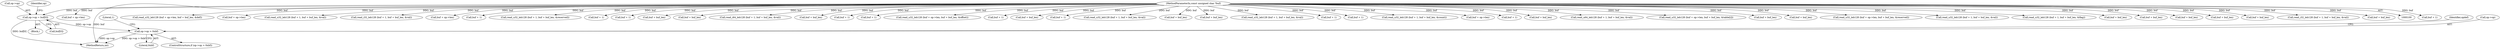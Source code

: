 digraph "0_radare2_52b1526443c1f433087928291d1c3d37a5600515@pointer" {
"1000118" [label="(Call,op->op > 0xbf)"];
"1000110" [label="(Call,op->op = buf[0])"];
"1000102" [label="(MethodParameterIn,const unsigned char *buf)"];
"1000788" [label="(Call,buf + 1)"];
"1000530" [label="(Call,buf + op->len)"];
"1000529" [label="(Call,read_u32_leb128 (buf + op->len, buf + buf_len, &def))"];
"1000500" [label="(Call,buf + op->len)"];
"1000633" [label="(Call,read_u32_leb128 (buf + 1, buf + buf_len, &val))"];
"1000291" [label="(Call,read_i32_leb128 (buf + 1, buf + buf_len, &val))"];
"1000118" [label="(Call,op->op > 0xbf)"];
"1000660" [label="(Call,buf + op->len)"];
"1000718" [label="(Call,buf + 1)"];
"1000865" [label="(Call,read_u32_leb128 (buf + 1, buf + buf_len, &reserved))"];
"1000866" [label="(Call,buf + 1)"];
"1001073" [label="(MethodReturn,int)"];
"1000111" [label="(Call,op->op)"];
"1000913" [label="(Call,buf + 1)"];
"1000119" [label="(Call,op->op)"];
"1000454" [label="(Call,buf + buf_len)"];
"1000721" [label="(Call,buf + buf_len)"];
"1000114" [label="(Call,buf[0])"];
"1000946" [label="(Call,read_i64_leb128 (buf + 1, buf + buf_len, &val))"];
"1000295" [label="(Call,buf + buf_len)"];
"1001021" [label="(Call,buf + 1)"];
"1000634" [label="(Call,buf + 1)"];
"1000813" [label="(Call,read_u32_leb128 (buf + op->len, buf + buf_len, &offset))"];
"1000451" [label="(Call,buf + 1)"];
"1000120" [label="(Identifier,op)"];
"1000402" [label="(Call,buf + buf_len)"];
"1000981" [label="(Call,buf + 1)"];
"1000398" [label="(Call,read_u32_leb128 (buf + 1, buf + buf_len, &val))"];
"1000637" [label="(Call,buf + buf_len)"];
"1000984" [label="(Call,buf + buf_len)"];
"1000980" [label="(Call,read_u32_leb128 (buf + 1, buf + buf_len, &val))"];
"1000122" [label="(Literal,0xbf)"];
"1000399" [label="(Call,buf + 1)"];
"1000947" [label="(Call,buf + 1)"];
"1000104" [label="(Block,)"];
"1000450" [label="(Call,read_u32_leb128 (buf + 1, buf + buf_len, &count))"];
"1000102" [label="(MethodParameterIn,const unsigned char *buf)"];
"1000814" [label="(Call,buf + op->len)"];
"1000292" [label="(Call,buf + 1)"];
"1000819" [label="(Call,buf + buf_len)"];
"1000117" [label="(ControlStructure,if (op->op > 0xbf))"];
"1000110" [label="(Call,op->op = buf[0])"];
"1001020" [label="(Call,read_u64_leb128 (buf + 1, buf + buf_len, &val))"];
"1000499" [label="(Call,read_u32_leb128 (buf + op->len, buf + buf_len, &table[i]))"];
"1000916" [label="(Call,buf + buf_len)"];
"1000124" [label="(Literal,1)"];
"1000869" [label="(Call,buf + buf_len)"];
"1000659" [label="(Call,read_u32_leb128 (buf + op->len, buf + buf_len, &reserved))"];
"1000717" [label="(Call,read_u32_leb128 (buf + 1, buf + buf_len, &val))"];
"1000127" [label="(Identifier,opdef)"];
"1000787" [label="(Call,read_u32_leb128 (buf + 1, buf + buf_len, &flag))"];
"1000535" [label="(Call,buf + buf_len)"];
"1001024" [label="(Call,buf + buf_len)"];
"1000950" [label="(Call,buf + buf_len)"];
"1000791" [label="(Call,buf + buf_len)"];
"1000665" [label="(Call,buf + buf_len)"];
"1000912" [label="(Call,read_i32_leb128 (buf + 1, buf + buf_len, &val))"];
"1000505" [label="(Call,buf + buf_len)"];
"1000118" -> "1000117"  [label="AST: "];
"1000118" -> "1000122"  [label="CFG: "];
"1000119" -> "1000118"  [label="AST: "];
"1000122" -> "1000118"  [label="AST: "];
"1000124" -> "1000118"  [label="CFG: "];
"1000127" -> "1000118"  [label="CFG: "];
"1000118" -> "1001073"  [label="DDG: op->op > 0xbf"];
"1000118" -> "1001073"  [label="DDG: op->op"];
"1000110" -> "1000118"  [label="DDG: op->op"];
"1000110" -> "1000104"  [label="AST: "];
"1000110" -> "1000114"  [label="CFG: "];
"1000111" -> "1000110"  [label="AST: "];
"1000114" -> "1000110"  [label="AST: "];
"1000120" -> "1000110"  [label="CFG: "];
"1000110" -> "1001073"  [label="DDG: buf[0]"];
"1000102" -> "1000110"  [label="DDG: buf"];
"1000102" -> "1000100"  [label="AST: "];
"1000102" -> "1001073"  [label="DDG: buf"];
"1000102" -> "1000291"  [label="DDG: buf"];
"1000102" -> "1000292"  [label="DDG: buf"];
"1000102" -> "1000295"  [label="DDG: buf"];
"1000102" -> "1000398"  [label="DDG: buf"];
"1000102" -> "1000399"  [label="DDG: buf"];
"1000102" -> "1000402"  [label="DDG: buf"];
"1000102" -> "1000450"  [label="DDG: buf"];
"1000102" -> "1000451"  [label="DDG: buf"];
"1000102" -> "1000454"  [label="DDG: buf"];
"1000102" -> "1000499"  [label="DDG: buf"];
"1000102" -> "1000500"  [label="DDG: buf"];
"1000102" -> "1000505"  [label="DDG: buf"];
"1000102" -> "1000529"  [label="DDG: buf"];
"1000102" -> "1000530"  [label="DDG: buf"];
"1000102" -> "1000535"  [label="DDG: buf"];
"1000102" -> "1000633"  [label="DDG: buf"];
"1000102" -> "1000634"  [label="DDG: buf"];
"1000102" -> "1000637"  [label="DDG: buf"];
"1000102" -> "1000659"  [label="DDG: buf"];
"1000102" -> "1000660"  [label="DDG: buf"];
"1000102" -> "1000665"  [label="DDG: buf"];
"1000102" -> "1000717"  [label="DDG: buf"];
"1000102" -> "1000718"  [label="DDG: buf"];
"1000102" -> "1000721"  [label="DDG: buf"];
"1000102" -> "1000787"  [label="DDG: buf"];
"1000102" -> "1000788"  [label="DDG: buf"];
"1000102" -> "1000791"  [label="DDG: buf"];
"1000102" -> "1000813"  [label="DDG: buf"];
"1000102" -> "1000814"  [label="DDG: buf"];
"1000102" -> "1000819"  [label="DDG: buf"];
"1000102" -> "1000865"  [label="DDG: buf"];
"1000102" -> "1000866"  [label="DDG: buf"];
"1000102" -> "1000869"  [label="DDG: buf"];
"1000102" -> "1000912"  [label="DDG: buf"];
"1000102" -> "1000913"  [label="DDG: buf"];
"1000102" -> "1000916"  [label="DDG: buf"];
"1000102" -> "1000946"  [label="DDG: buf"];
"1000102" -> "1000947"  [label="DDG: buf"];
"1000102" -> "1000950"  [label="DDG: buf"];
"1000102" -> "1000980"  [label="DDG: buf"];
"1000102" -> "1000981"  [label="DDG: buf"];
"1000102" -> "1000984"  [label="DDG: buf"];
"1000102" -> "1001020"  [label="DDG: buf"];
"1000102" -> "1001021"  [label="DDG: buf"];
"1000102" -> "1001024"  [label="DDG: buf"];
}
